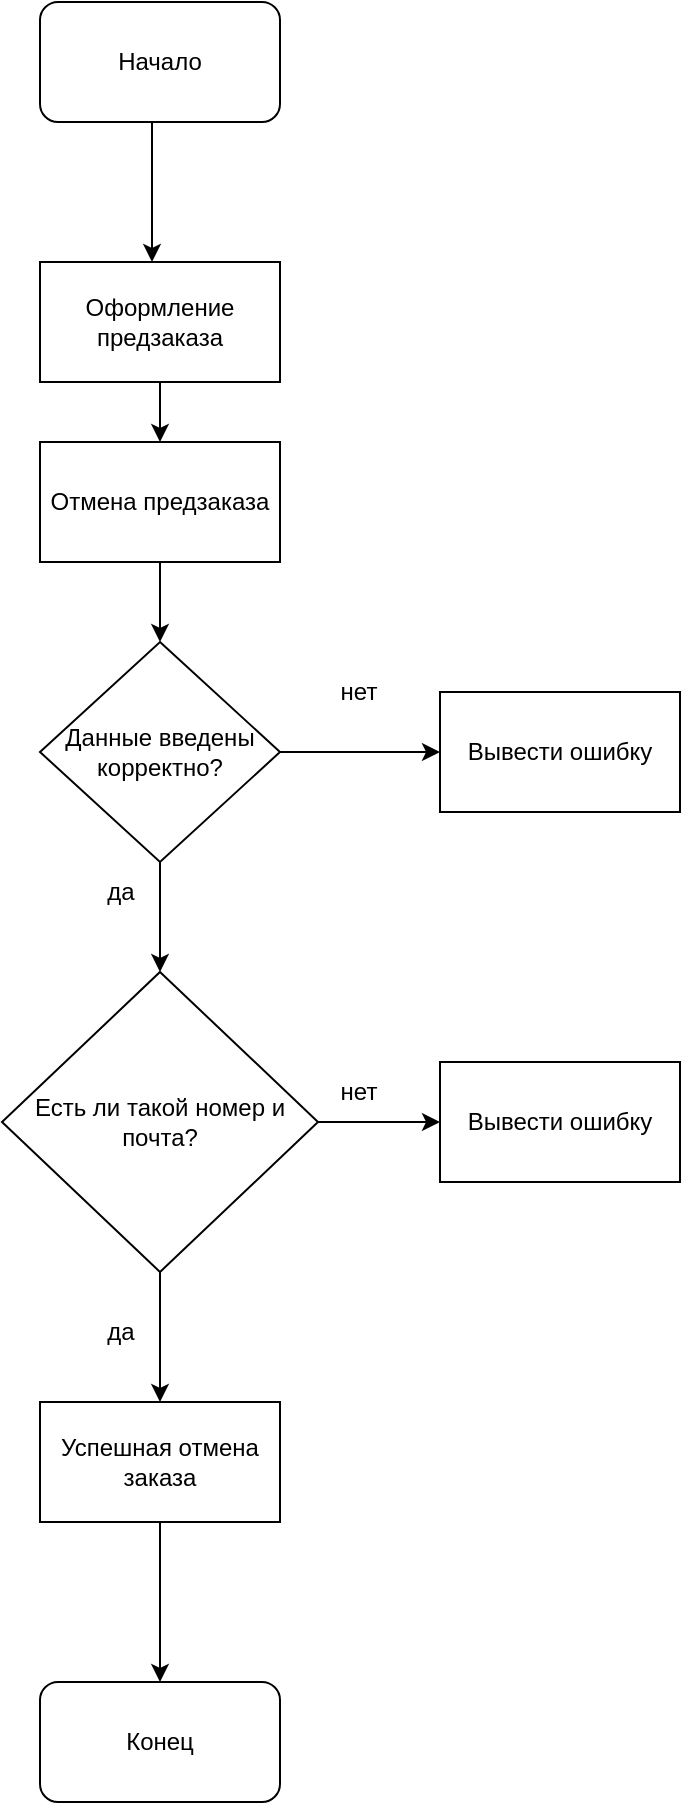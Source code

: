 <mxfile version="21.1.2" type="github">
  <diagram id="C5RBs43oDa-KdzZeNtuy" name="Page-1">
    <mxGraphModel dx="1687" dy="899" grid="1" gridSize="10" guides="1" tooltips="1" connect="1" arrows="1" fold="1" page="1" pageScale="1" pageWidth="827" pageHeight="1169" math="0" shadow="0">
      <root>
        <mxCell id="WIyWlLk6GJQsqaUBKTNV-0" />
        <mxCell id="WIyWlLk6GJQsqaUBKTNV-1" parent="WIyWlLk6GJQsqaUBKTNV-0" />
        <mxCell id="Vi1dxCGVw1n4eEJ5ojDk-0" value="Начало" style="rounded=1;whiteSpace=wrap;html=1;" vertex="1" parent="WIyWlLk6GJQsqaUBKTNV-1">
          <mxGeometry x="354" y="120" width="120" height="60" as="geometry" />
        </mxCell>
        <mxCell id="Vi1dxCGVw1n4eEJ5ojDk-1" value="" style="endArrow=classic;html=1;rounded=0;" edge="1" parent="WIyWlLk6GJQsqaUBKTNV-1">
          <mxGeometry width="50" height="50" relative="1" as="geometry">
            <mxPoint x="410" y="180" as="sourcePoint" />
            <mxPoint x="410" y="250" as="targetPoint" />
          </mxGeometry>
        </mxCell>
        <mxCell id="Vi1dxCGVw1n4eEJ5ojDk-17" value="" style="edgeStyle=orthogonalEdgeStyle;rounded=0;orthogonalLoop=1;jettySize=auto;html=1;" edge="1" parent="WIyWlLk6GJQsqaUBKTNV-1" source="Vi1dxCGVw1n4eEJ5ojDk-2" target="Vi1dxCGVw1n4eEJ5ojDk-16">
          <mxGeometry relative="1" as="geometry" />
        </mxCell>
        <mxCell id="Vi1dxCGVw1n4eEJ5ojDk-2" value="Оформление предзаказа" style="rounded=0;whiteSpace=wrap;html=1;" vertex="1" parent="WIyWlLk6GJQsqaUBKTNV-1">
          <mxGeometry x="354" y="250" width="120" height="60" as="geometry" />
        </mxCell>
        <mxCell id="Vi1dxCGVw1n4eEJ5ojDk-7" value="" style="edgeStyle=orthogonalEdgeStyle;rounded=0;orthogonalLoop=1;jettySize=auto;html=1;" edge="1" parent="WIyWlLk6GJQsqaUBKTNV-1" source="Vi1dxCGVw1n4eEJ5ojDk-5" target="Vi1dxCGVw1n4eEJ5ojDk-6">
          <mxGeometry relative="1" as="geometry" />
        </mxCell>
        <mxCell id="Vi1dxCGVw1n4eEJ5ojDk-12" value="" style="edgeStyle=orthogonalEdgeStyle;rounded=0;orthogonalLoop=1;jettySize=auto;html=1;" edge="1" parent="WIyWlLk6GJQsqaUBKTNV-1" source="Vi1dxCGVw1n4eEJ5ojDk-5" target="Vi1dxCGVw1n4eEJ5ojDk-11">
          <mxGeometry relative="1" as="geometry" />
        </mxCell>
        <mxCell id="Vi1dxCGVw1n4eEJ5ojDk-5" value="Данные введены корректно?" style="rhombus;whiteSpace=wrap;html=1;" vertex="1" parent="WIyWlLk6GJQsqaUBKTNV-1">
          <mxGeometry x="354" y="440" width="120" height="110" as="geometry" />
        </mxCell>
        <mxCell id="Vi1dxCGVw1n4eEJ5ojDk-6" value="Вывести ошибку" style="whiteSpace=wrap;html=1;" vertex="1" parent="WIyWlLk6GJQsqaUBKTNV-1">
          <mxGeometry x="554" y="465" width="120" height="60" as="geometry" />
        </mxCell>
        <mxCell id="Vi1dxCGVw1n4eEJ5ojDk-8" value="нет" style="text;html=1;align=center;verticalAlign=middle;resizable=0;points=[];autosize=1;strokeColor=none;fillColor=none;" vertex="1" parent="WIyWlLk6GJQsqaUBKTNV-1">
          <mxGeometry x="493" y="450" width="40" height="30" as="geometry" />
        </mxCell>
        <mxCell id="Vi1dxCGVw1n4eEJ5ojDk-14" value="" style="edgeStyle=orthogonalEdgeStyle;rounded=0;orthogonalLoop=1;jettySize=auto;html=1;" edge="1" parent="WIyWlLk6GJQsqaUBKTNV-1" source="Vi1dxCGVw1n4eEJ5ojDk-11" target="Vi1dxCGVw1n4eEJ5ojDk-13">
          <mxGeometry relative="1" as="geometry" />
        </mxCell>
        <mxCell id="Vi1dxCGVw1n4eEJ5ojDk-20" value="" style="edgeStyle=orthogonalEdgeStyle;rounded=0;orthogonalLoop=1;jettySize=auto;html=1;" edge="1" parent="WIyWlLk6GJQsqaUBKTNV-1" source="Vi1dxCGVw1n4eEJ5ojDk-11" target="Vi1dxCGVw1n4eEJ5ojDk-19">
          <mxGeometry relative="1" as="geometry" />
        </mxCell>
        <mxCell id="Vi1dxCGVw1n4eEJ5ojDk-11" value="Есть ли такой номер и почта?" style="rhombus;whiteSpace=wrap;html=1;" vertex="1" parent="WIyWlLk6GJQsqaUBKTNV-1">
          <mxGeometry x="335" y="605" width="158" height="150" as="geometry" />
        </mxCell>
        <mxCell id="Vi1dxCGVw1n4eEJ5ojDk-13" value="Вывести ошибку" style="whiteSpace=wrap;html=1;" vertex="1" parent="WIyWlLk6GJQsqaUBKTNV-1">
          <mxGeometry x="554" y="650" width="120" height="60" as="geometry" />
        </mxCell>
        <mxCell id="Vi1dxCGVw1n4eEJ5ojDk-15" value="да" style="text;html=1;align=center;verticalAlign=middle;resizable=0;points=[];autosize=1;strokeColor=none;fillColor=none;" vertex="1" parent="WIyWlLk6GJQsqaUBKTNV-1">
          <mxGeometry x="374" y="550" width="40" height="30" as="geometry" />
        </mxCell>
        <mxCell id="Vi1dxCGVw1n4eEJ5ojDk-16" value="Отмена предзаказа" style="whiteSpace=wrap;html=1;rounded=0;" vertex="1" parent="WIyWlLk6GJQsqaUBKTNV-1">
          <mxGeometry x="354" y="340" width="120" height="60" as="geometry" />
        </mxCell>
        <mxCell id="Vi1dxCGVw1n4eEJ5ojDk-18" value="" style="endArrow=classic;html=1;rounded=0;" edge="1" parent="WIyWlLk6GJQsqaUBKTNV-1" source="Vi1dxCGVw1n4eEJ5ojDk-16" target="Vi1dxCGVw1n4eEJ5ojDk-5">
          <mxGeometry width="50" height="50" relative="1" as="geometry">
            <mxPoint x="390" y="400" as="sourcePoint" />
            <mxPoint x="440" y="350" as="targetPoint" />
          </mxGeometry>
        </mxCell>
        <mxCell id="Vi1dxCGVw1n4eEJ5ojDk-24" value="" style="edgeStyle=orthogonalEdgeStyle;rounded=0;orthogonalLoop=1;jettySize=auto;html=1;" edge="1" parent="WIyWlLk6GJQsqaUBKTNV-1" source="Vi1dxCGVw1n4eEJ5ojDk-19">
          <mxGeometry relative="1" as="geometry">
            <mxPoint x="414" y="960" as="targetPoint" />
          </mxGeometry>
        </mxCell>
        <mxCell id="Vi1dxCGVw1n4eEJ5ojDk-19" value="Успешная отмена заказа" style="whiteSpace=wrap;html=1;" vertex="1" parent="WIyWlLk6GJQsqaUBKTNV-1">
          <mxGeometry x="354" y="820" width="120" height="60" as="geometry" />
        </mxCell>
        <mxCell id="Vi1dxCGVw1n4eEJ5ojDk-21" value="нет" style="text;html=1;align=center;verticalAlign=middle;resizable=0;points=[];autosize=1;strokeColor=none;fillColor=none;" vertex="1" parent="WIyWlLk6GJQsqaUBKTNV-1">
          <mxGeometry x="493" y="650" width="40" height="30" as="geometry" />
        </mxCell>
        <mxCell id="Vi1dxCGVw1n4eEJ5ojDk-22" value="да" style="text;html=1;align=center;verticalAlign=middle;resizable=0;points=[];autosize=1;strokeColor=none;fillColor=none;" vertex="1" parent="WIyWlLk6GJQsqaUBKTNV-1">
          <mxGeometry x="374" y="770" width="40" height="30" as="geometry" />
        </mxCell>
        <mxCell id="Vi1dxCGVw1n4eEJ5ojDk-25" value="Конец" style="rounded=1;whiteSpace=wrap;html=1;" vertex="1" parent="WIyWlLk6GJQsqaUBKTNV-1">
          <mxGeometry x="354" y="960" width="120" height="60" as="geometry" />
        </mxCell>
      </root>
    </mxGraphModel>
  </diagram>
</mxfile>

